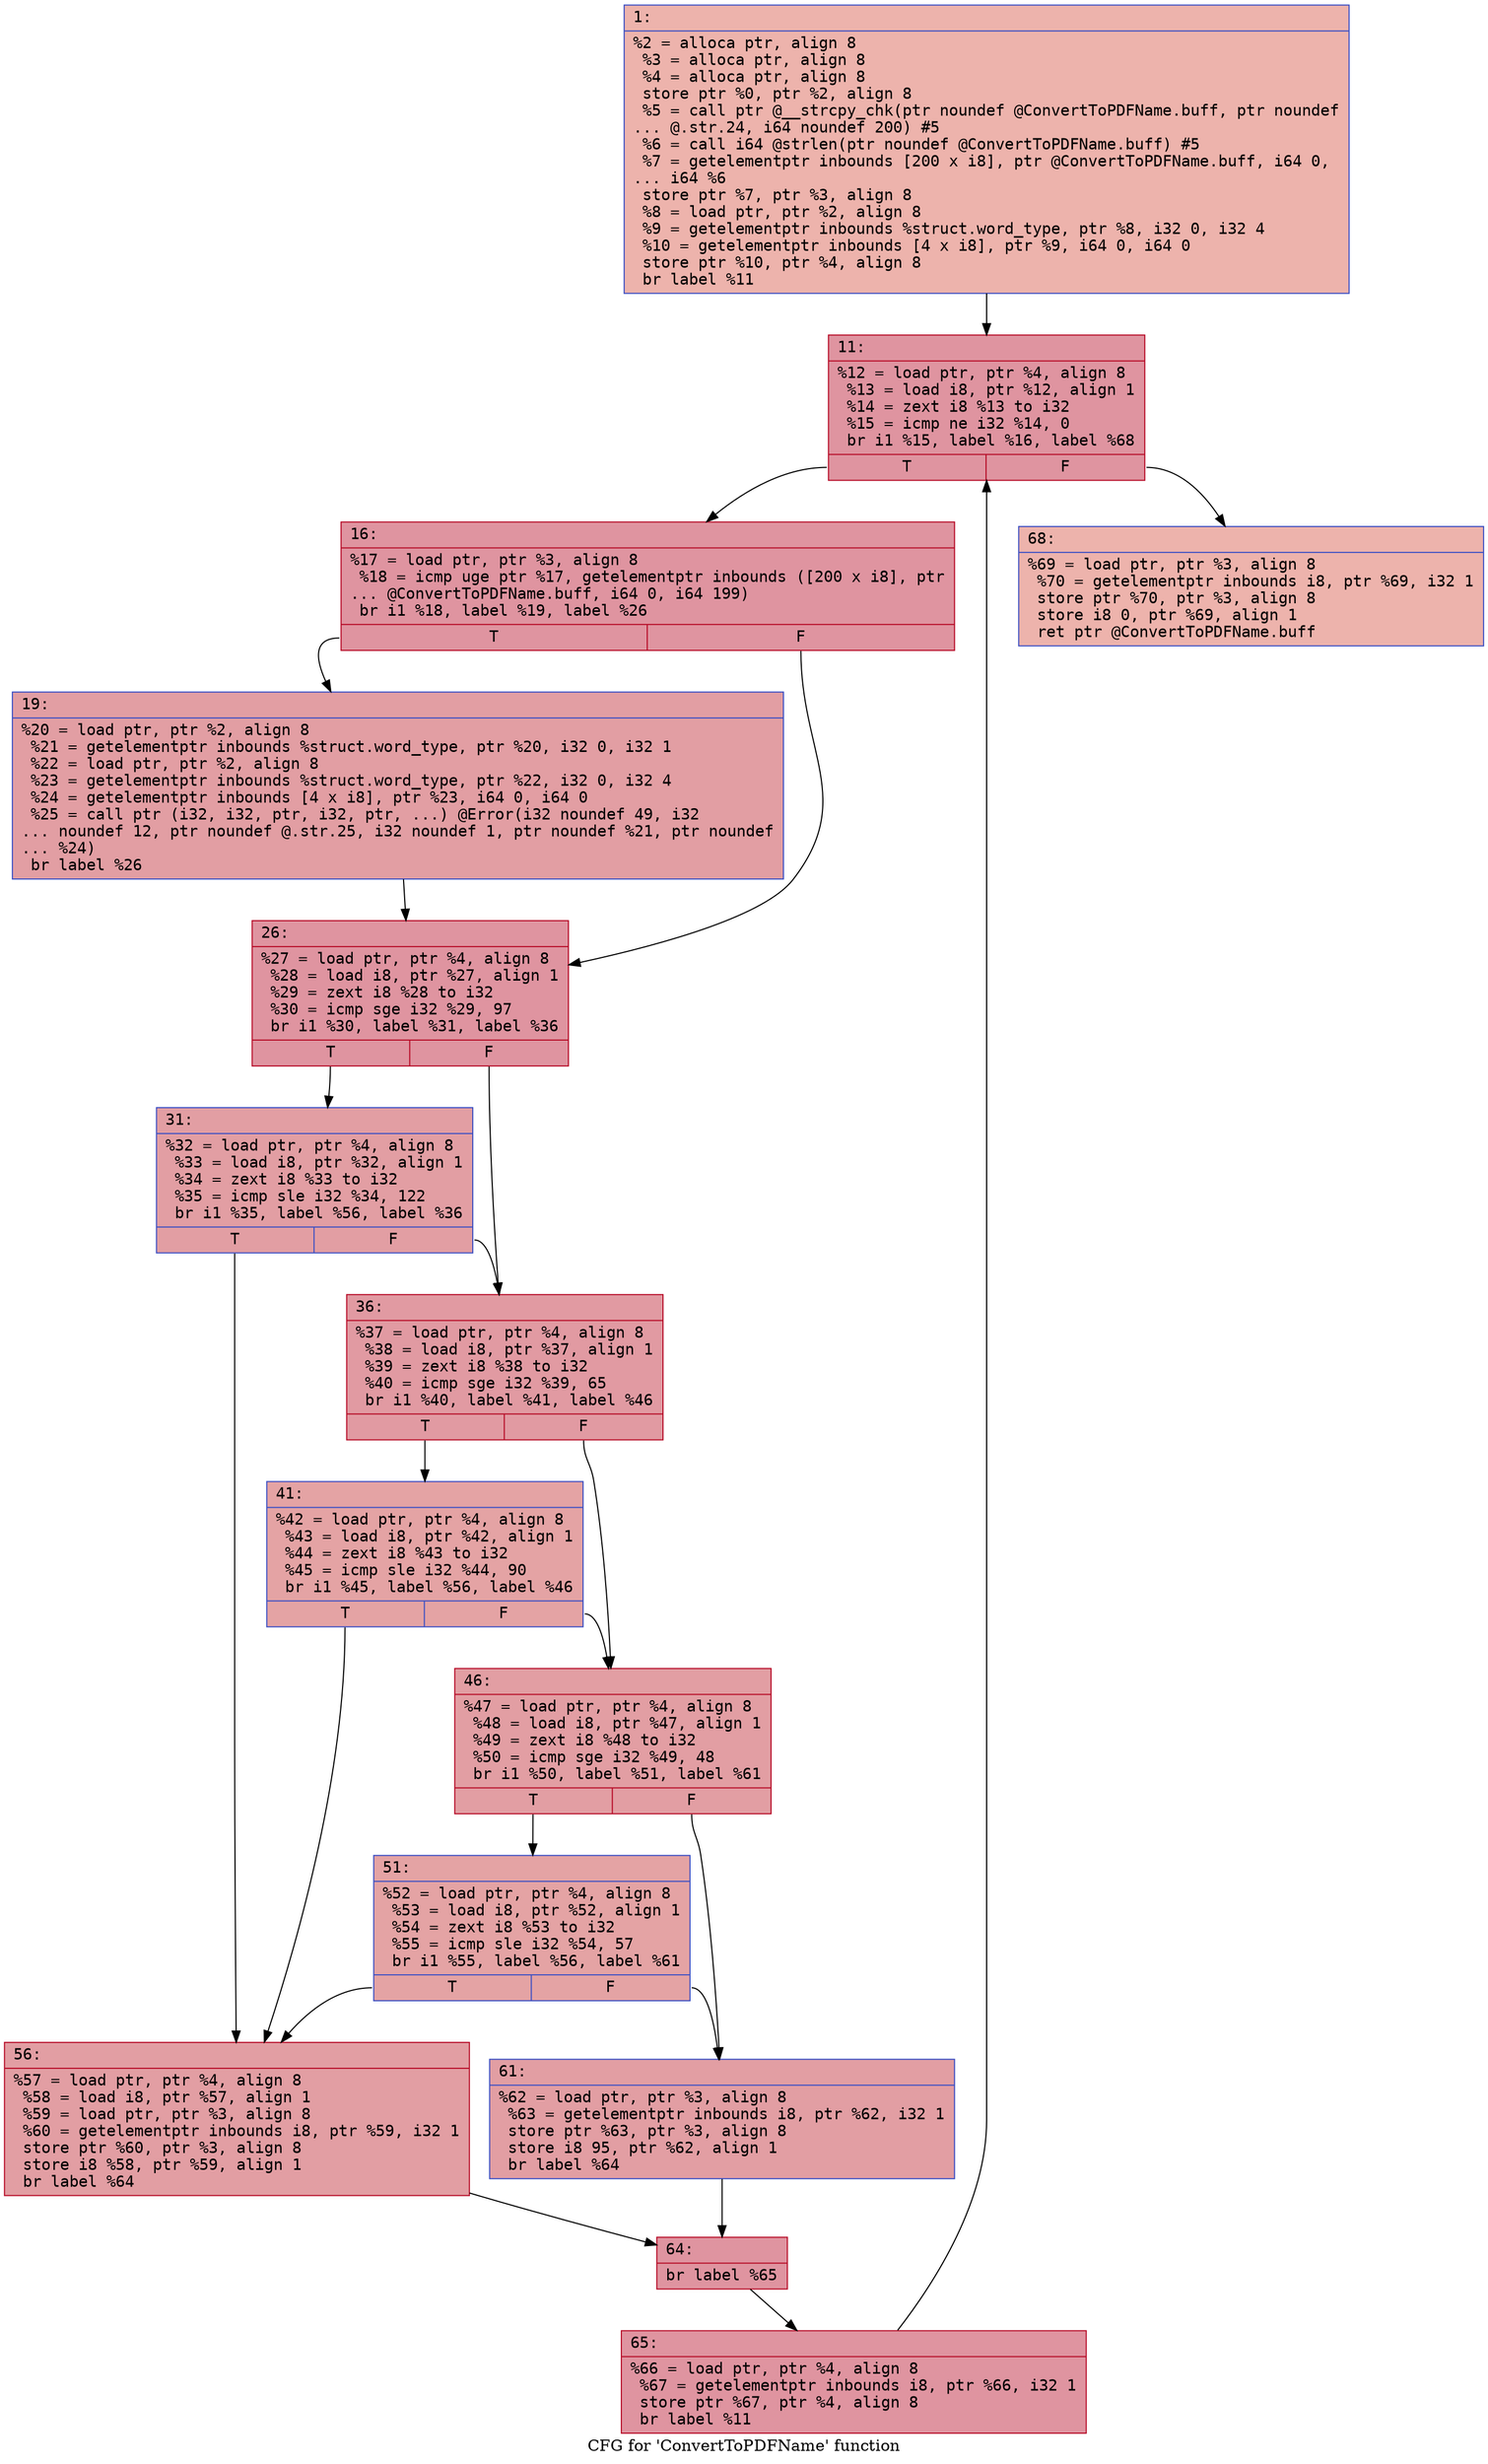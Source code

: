 digraph "CFG for 'ConvertToPDFName' function" {
	label="CFG for 'ConvertToPDFName' function";

	Node0x600002195860 [shape=record,color="#3d50c3ff", style=filled, fillcolor="#d6524470" fontname="Courier",label="{1:\l|  %2 = alloca ptr, align 8\l  %3 = alloca ptr, align 8\l  %4 = alloca ptr, align 8\l  store ptr %0, ptr %2, align 8\l  %5 = call ptr @__strcpy_chk(ptr noundef @ConvertToPDFName.buff, ptr noundef\l... @.str.24, i64 noundef 200) #5\l  %6 = call i64 @strlen(ptr noundef @ConvertToPDFName.buff) #5\l  %7 = getelementptr inbounds [200 x i8], ptr @ConvertToPDFName.buff, i64 0,\l... i64 %6\l  store ptr %7, ptr %3, align 8\l  %8 = load ptr, ptr %2, align 8\l  %9 = getelementptr inbounds %struct.word_type, ptr %8, i32 0, i32 4\l  %10 = getelementptr inbounds [4 x i8], ptr %9, i64 0, i64 0\l  store ptr %10, ptr %4, align 8\l  br label %11\l}"];
	Node0x600002195860 -> Node0x6000021958b0[tooltip="1 -> 11\nProbability 100.00%" ];
	Node0x6000021958b0 [shape=record,color="#b70d28ff", style=filled, fillcolor="#b70d2870" fontname="Courier",label="{11:\l|  %12 = load ptr, ptr %4, align 8\l  %13 = load i8, ptr %12, align 1\l  %14 = zext i8 %13 to i32\l  %15 = icmp ne i32 %14, 0\l  br i1 %15, label %16, label %68\l|{<s0>T|<s1>F}}"];
	Node0x6000021958b0:s0 -> Node0x600002195900[tooltip="11 -> 16\nProbability 96.88%" ];
	Node0x6000021958b0:s1 -> Node0x600002195cc0[tooltip="11 -> 68\nProbability 3.12%" ];
	Node0x600002195900 [shape=record,color="#b70d28ff", style=filled, fillcolor="#b70d2870" fontname="Courier",label="{16:\l|  %17 = load ptr, ptr %3, align 8\l  %18 = icmp uge ptr %17, getelementptr inbounds ([200 x i8], ptr\l... @ConvertToPDFName.buff, i64 0, i64 199)\l  br i1 %18, label %19, label %26\l|{<s0>T|<s1>F}}"];
	Node0x600002195900:s0 -> Node0x600002195950[tooltip="16 -> 19\nProbability 50.00%" ];
	Node0x600002195900:s1 -> Node0x6000021959a0[tooltip="16 -> 26\nProbability 50.00%" ];
	Node0x600002195950 [shape=record,color="#3d50c3ff", style=filled, fillcolor="#be242e70" fontname="Courier",label="{19:\l|  %20 = load ptr, ptr %2, align 8\l  %21 = getelementptr inbounds %struct.word_type, ptr %20, i32 0, i32 1\l  %22 = load ptr, ptr %2, align 8\l  %23 = getelementptr inbounds %struct.word_type, ptr %22, i32 0, i32 4\l  %24 = getelementptr inbounds [4 x i8], ptr %23, i64 0, i64 0\l  %25 = call ptr (i32, i32, ptr, i32, ptr, ...) @Error(i32 noundef 49, i32\l... noundef 12, ptr noundef @.str.25, i32 noundef 1, ptr noundef %21, ptr noundef\l... %24)\l  br label %26\l}"];
	Node0x600002195950 -> Node0x6000021959a0[tooltip="19 -> 26\nProbability 100.00%" ];
	Node0x6000021959a0 [shape=record,color="#b70d28ff", style=filled, fillcolor="#b70d2870" fontname="Courier",label="{26:\l|  %27 = load ptr, ptr %4, align 8\l  %28 = load i8, ptr %27, align 1\l  %29 = zext i8 %28 to i32\l  %30 = icmp sge i32 %29, 97\l  br i1 %30, label %31, label %36\l|{<s0>T|<s1>F}}"];
	Node0x6000021959a0:s0 -> Node0x6000021959f0[tooltip="26 -> 31\nProbability 50.00%" ];
	Node0x6000021959a0:s1 -> Node0x600002195a40[tooltip="26 -> 36\nProbability 50.00%" ];
	Node0x6000021959f0 [shape=record,color="#3d50c3ff", style=filled, fillcolor="#be242e70" fontname="Courier",label="{31:\l|  %32 = load ptr, ptr %4, align 8\l  %33 = load i8, ptr %32, align 1\l  %34 = zext i8 %33 to i32\l  %35 = icmp sle i32 %34, 122\l  br i1 %35, label %56, label %36\l|{<s0>T|<s1>F}}"];
	Node0x6000021959f0:s0 -> Node0x600002195b80[tooltip="31 -> 56\nProbability 50.00%" ];
	Node0x6000021959f0:s1 -> Node0x600002195a40[tooltip="31 -> 36\nProbability 50.00%" ];
	Node0x600002195a40 [shape=record,color="#b70d28ff", style=filled, fillcolor="#bb1b2c70" fontname="Courier",label="{36:\l|  %37 = load ptr, ptr %4, align 8\l  %38 = load i8, ptr %37, align 1\l  %39 = zext i8 %38 to i32\l  %40 = icmp sge i32 %39, 65\l  br i1 %40, label %41, label %46\l|{<s0>T|<s1>F}}"];
	Node0x600002195a40:s0 -> Node0x600002195a90[tooltip="36 -> 41\nProbability 50.00%" ];
	Node0x600002195a40:s1 -> Node0x600002195ae0[tooltip="36 -> 46\nProbability 50.00%" ];
	Node0x600002195a90 [shape=record,color="#3d50c3ff", style=filled, fillcolor="#c32e3170" fontname="Courier",label="{41:\l|  %42 = load ptr, ptr %4, align 8\l  %43 = load i8, ptr %42, align 1\l  %44 = zext i8 %43 to i32\l  %45 = icmp sle i32 %44, 90\l  br i1 %45, label %56, label %46\l|{<s0>T|<s1>F}}"];
	Node0x600002195a90:s0 -> Node0x600002195b80[tooltip="41 -> 56\nProbability 50.00%" ];
	Node0x600002195a90:s1 -> Node0x600002195ae0[tooltip="41 -> 46\nProbability 50.00%" ];
	Node0x600002195ae0 [shape=record,color="#b70d28ff", style=filled, fillcolor="#be242e70" fontname="Courier",label="{46:\l|  %47 = load ptr, ptr %4, align 8\l  %48 = load i8, ptr %47, align 1\l  %49 = zext i8 %48 to i32\l  %50 = icmp sge i32 %49, 48\l  br i1 %50, label %51, label %61\l|{<s0>T|<s1>F}}"];
	Node0x600002195ae0:s0 -> Node0x600002195b30[tooltip="46 -> 51\nProbability 50.00%" ];
	Node0x600002195ae0:s1 -> Node0x600002195bd0[tooltip="46 -> 61\nProbability 50.00%" ];
	Node0x600002195b30 [shape=record,color="#3d50c3ff", style=filled, fillcolor="#c32e3170" fontname="Courier",label="{51:\l|  %52 = load ptr, ptr %4, align 8\l  %53 = load i8, ptr %52, align 1\l  %54 = zext i8 %53 to i32\l  %55 = icmp sle i32 %54, 57\l  br i1 %55, label %56, label %61\l|{<s0>T|<s1>F}}"];
	Node0x600002195b30:s0 -> Node0x600002195b80[tooltip="51 -> 56\nProbability 50.00%" ];
	Node0x600002195b30:s1 -> Node0x600002195bd0[tooltip="51 -> 61\nProbability 50.00%" ];
	Node0x600002195b80 [shape=record,color="#b70d28ff", style=filled, fillcolor="#be242e70" fontname="Courier",label="{56:\l|  %57 = load ptr, ptr %4, align 8\l  %58 = load i8, ptr %57, align 1\l  %59 = load ptr, ptr %3, align 8\l  %60 = getelementptr inbounds i8, ptr %59, i32 1\l  store ptr %60, ptr %3, align 8\l  store i8 %58, ptr %59, align 1\l  br label %64\l}"];
	Node0x600002195b80 -> Node0x600002195c20[tooltip="56 -> 64\nProbability 100.00%" ];
	Node0x600002195bd0 [shape=record,color="#3d50c3ff", style=filled, fillcolor="#be242e70" fontname="Courier",label="{61:\l|  %62 = load ptr, ptr %3, align 8\l  %63 = getelementptr inbounds i8, ptr %62, i32 1\l  store ptr %63, ptr %3, align 8\l  store i8 95, ptr %62, align 1\l  br label %64\l}"];
	Node0x600002195bd0 -> Node0x600002195c20[tooltip="61 -> 64\nProbability 100.00%" ];
	Node0x600002195c20 [shape=record,color="#b70d28ff", style=filled, fillcolor="#b70d2870" fontname="Courier",label="{64:\l|  br label %65\l}"];
	Node0x600002195c20 -> Node0x600002195c70[tooltip="64 -> 65\nProbability 100.00%" ];
	Node0x600002195c70 [shape=record,color="#b70d28ff", style=filled, fillcolor="#b70d2870" fontname="Courier",label="{65:\l|  %66 = load ptr, ptr %4, align 8\l  %67 = getelementptr inbounds i8, ptr %66, i32 1\l  store ptr %67, ptr %4, align 8\l  br label %11\l}"];
	Node0x600002195c70 -> Node0x6000021958b0[tooltip="65 -> 11\nProbability 100.00%" ];
	Node0x600002195cc0 [shape=record,color="#3d50c3ff", style=filled, fillcolor="#d6524470" fontname="Courier",label="{68:\l|  %69 = load ptr, ptr %3, align 8\l  %70 = getelementptr inbounds i8, ptr %69, i32 1\l  store ptr %70, ptr %3, align 8\l  store i8 0, ptr %69, align 1\l  ret ptr @ConvertToPDFName.buff\l}"];
}
